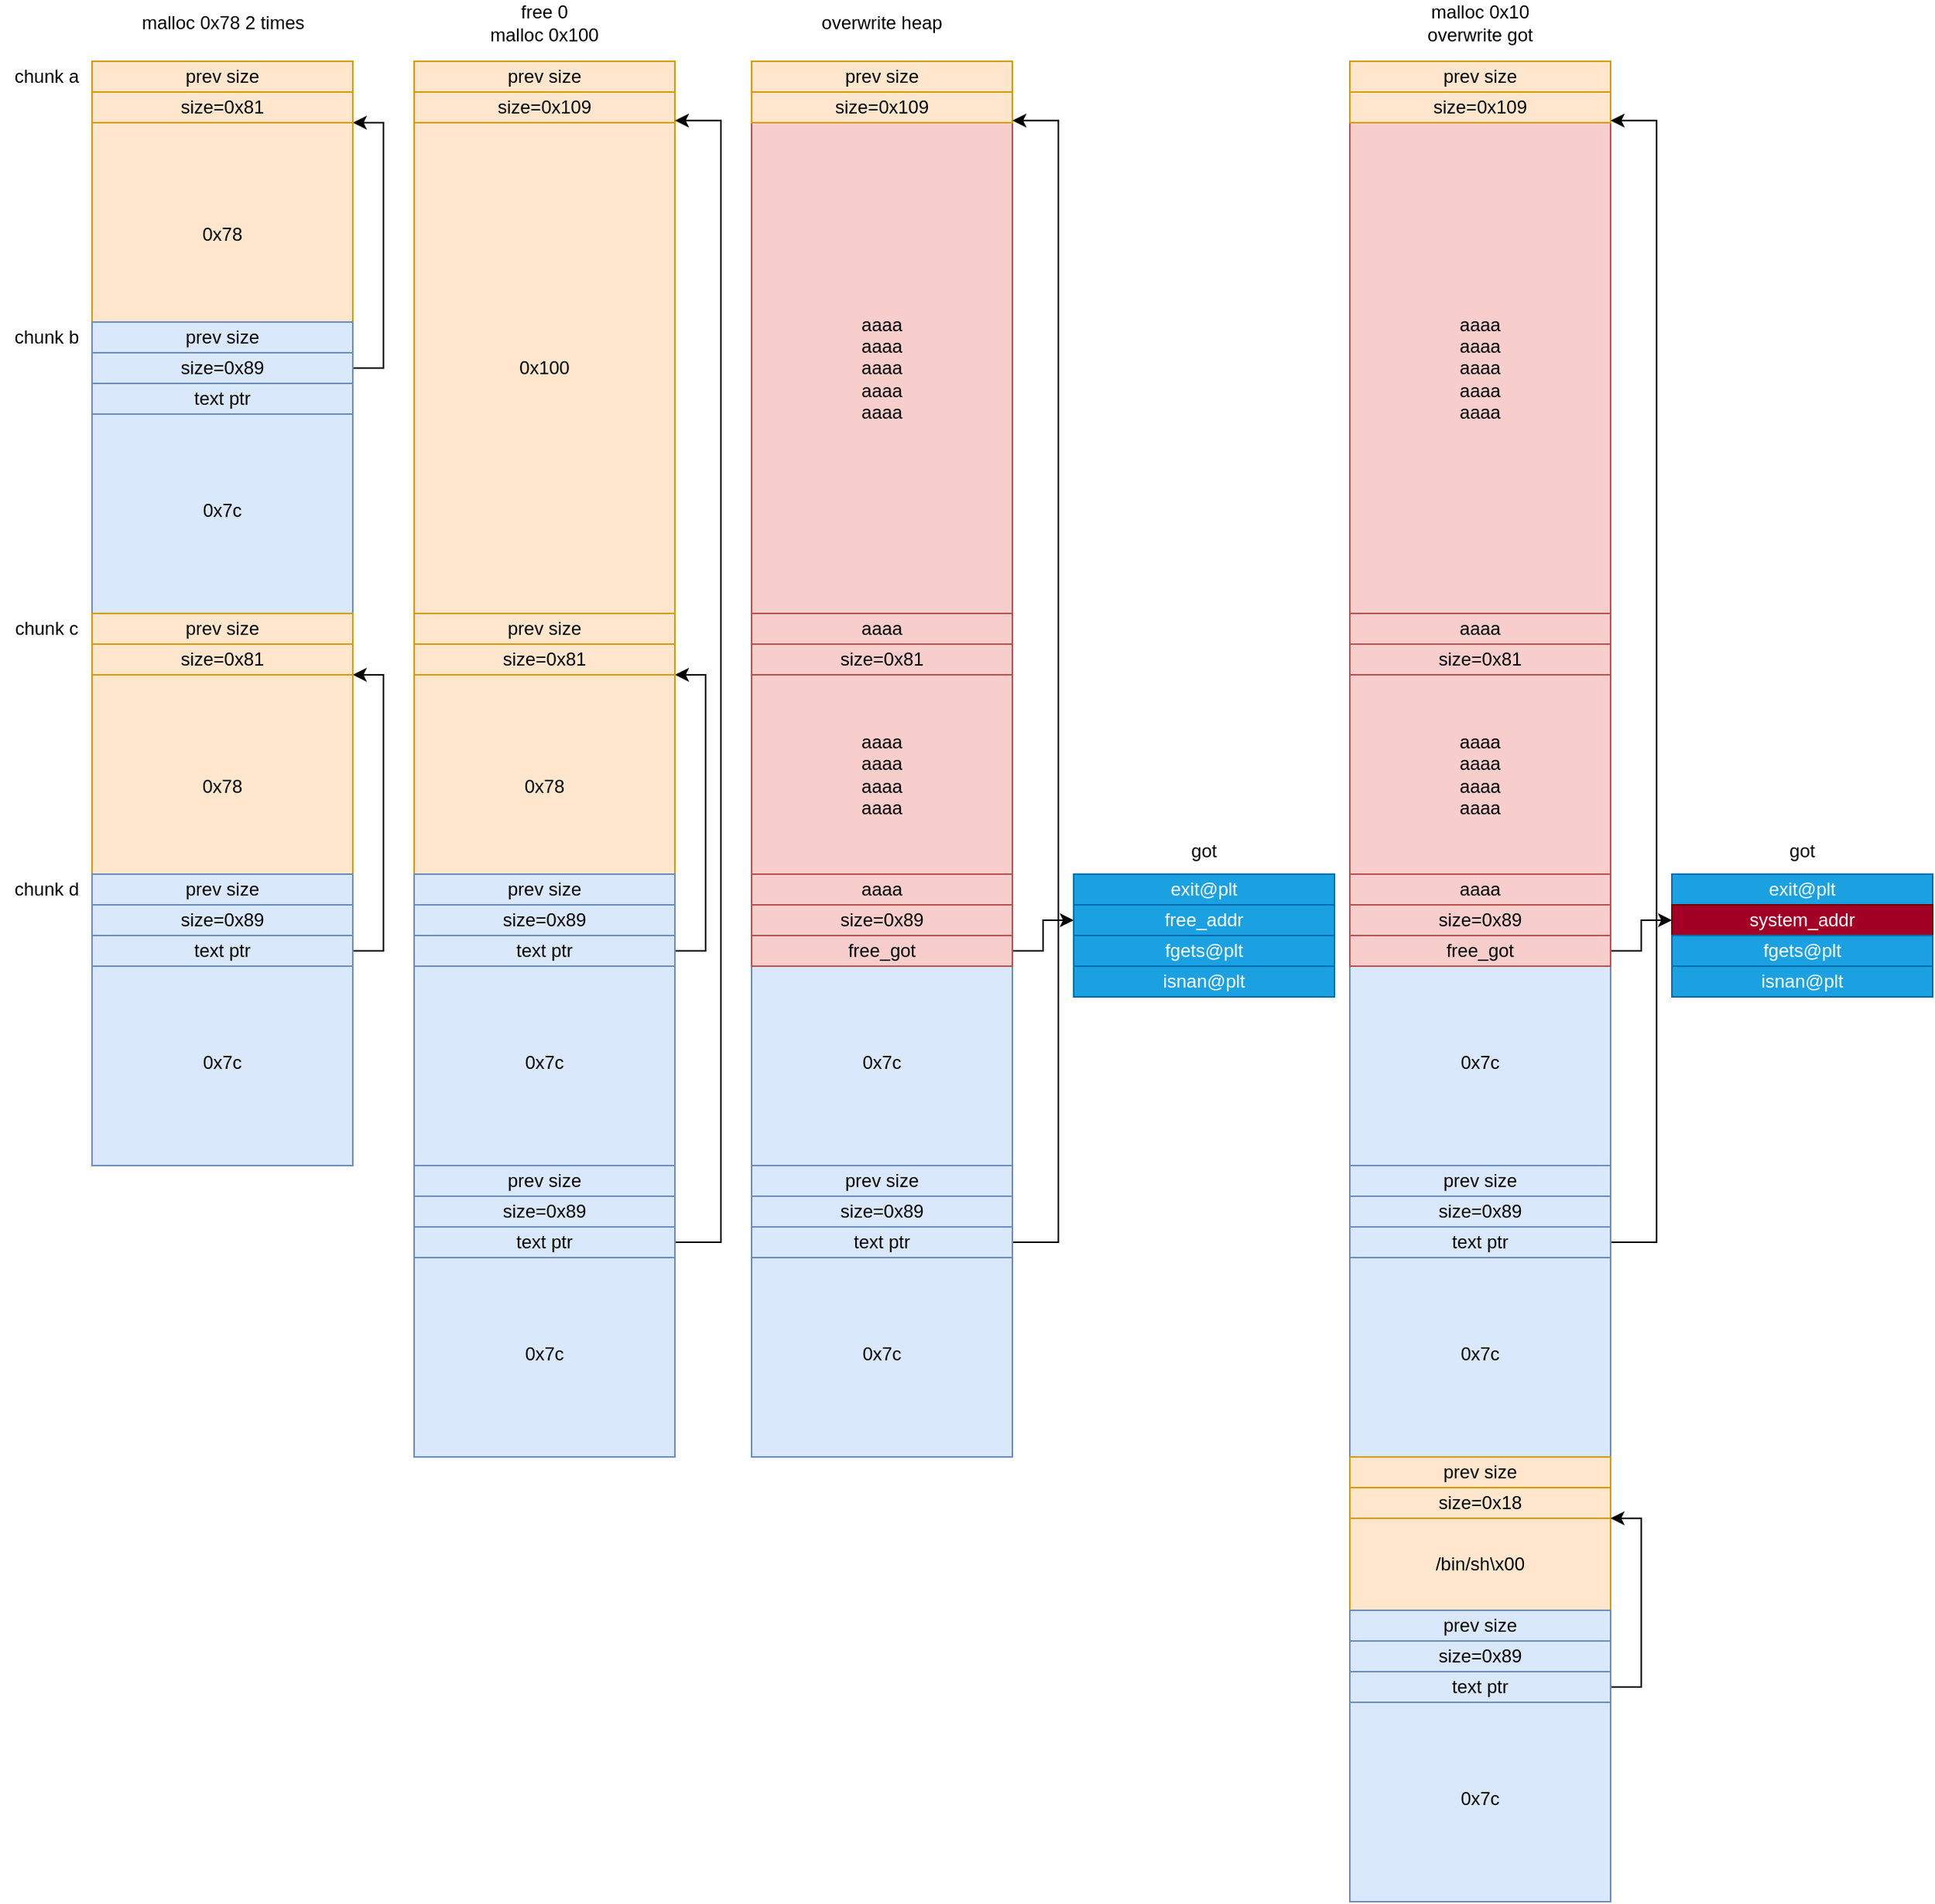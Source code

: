 <mxfile version="17.5.0" type="github">
  <diagram id="5vSy_viqhQwmgGxNUU4j" name="第 1 页">
    <mxGraphModel dx="2313" dy="1592" grid="1" gridSize="10" guides="1" tooltips="1" connect="1" arrows="1" fold="1" page="0" pageScale="1" pageWidth="827" pageHeight="1169" background="none" math="0" shadow="0">
      <root>
        <mxCell id="0" />
        <mxCell id="1" parent="0" />
        <mxCell id="KlACzWgXvU63oRVZ-FLX-139" value="&lt;br&gt;0x7c" style="rounded=0;whiteSpace=wrap;html=1;fillColor=#dae8fc;strokeColor=#6c8ebf;" parent="1" vertex="1">
          <mxGeometry x="-560" y="240" width="170" height="150" as="geometry" />
        </mxCell>
        <mxCell id="KlACzWgXvU63oRVZ-FLX-137" value="&lt;br&gt;0x7c" style="rounded=0;whiteSpace=wrap;html=1;fillColor=#dae8fc;strokeColor=#6c8ebf;" parent="1" vertex="1">
          <mxGeometry x="-560" y="50" width="170" height="150" as="geometry" />
        </mxCell>
        <mxCell id="KlACzWgXvU63oRVZ-FLX-126" value="&lt;br&gt;0x7c" style="rounded=0;whiteSpace=wrap;html=1;fillColor=#dae8fc;strokeColor=#6c8ebf;" parent="1" vertex="1">
          <mxGeometry x="-770" y="50" width="170" height="150" as="geometry" />
        </mxCell>
        <mxCell id="KlACzWgXvU63oRVZ-FLX-5" value="&lt;br&gt;0x78" style="rounded=0;whiteSpace=wrap;html=1;fillColor=#ffe6cc;strokeColor=#d79b00;" parent="1" vertex="1">
          <mxGeometry x="-770" y="-480" width="170" height="130" as="geometry" />
        </mxCell>
        <mxCell id="KlACzWgXvU63oRVZ-FLX-6" value="&lt;br&gt;0x7c" style="rounded=0;whiteSpace=wrap;html=1;fillColor=#dae8fc;strokeColor=#6c8ebf;" parent="1" vertex="1">
          <mxGeometry x="-770" y="-310" width="170" height="150" as="geometry" />
        </mxCell>
        <mxCell id="KlACzWgXvU63oRVZ-FLX-22" style="edgeStyle=orthogonalEdgeStyle;rounded=0;orthogonalLoop=1;jettySize=auto;html=1;exitX=1;exitY=0.5;exitDx=0;exitDy=0;entryX=1;entryY=1;entryDx=0;entryDy=0;" parent="1" edge="1">
          <mxGeometry relative="1" as="geometry">
            <mxPoint x="-670" y="-115" as="sourcePoint" />
            <Array as="points">
              <mxPoint x="-650" y="-115" />
              <mxPoint x="-650" y="-200" />
            </Array>
          </mxGeometry>
        </mxCell>
        <mxCell id="KlACzWgXvU63oRVZ-FLX-23" value="malloc 0x78&amp;nbsp;2 times" style="text;html=1;strokeColor=none;fillColor=none;align=center;verticalAlign=middle;whiteSpace=wrap;rounded=0;" parent="1" vertex="1">
          <mxGeometry x="-747.5" y="-560" width="125" height="30" as="geometry" />
        </mxCell>
        <mxCell id="KlACzWgXvU63oRVZ-FLX-36" value="free 0&lt;br&gt;malloc 0x100" style="text;html=1;strokeColor=none;fillColor=none;align=center;verticalAlign=middle;whiteSpace=wrap;rounded=0;" parent="1" vertex="1">
          <mxGeometry x="-525" y="-560" width="100" height="30" as="geometry" />
        </mxCell>
        <mxCell id="KlACzWgXvU63oRVZ-FLX-42" style="edgeStyle=orthogonalEdgeStyle;rounded=0;orthogonalLoop=1;jettySize=auto;html=1;exitX=1;exitY=0.5;exitDx=0;exitDy=0;" parent="1" source="KlACzWgXvU63oRVZ-FLX-41" edge="1">
          <mxGeometry relative="1" as="geometry">
            <mxPoint x="-599.931" y="-480" as="targetPoint" />
            <Array as="points">
              <mxPoint x="-580" y="-320" />
              <mxPoint x="-580" y="-480" />
            </Array>
          </mxGeometry>
        </mxCell>
        <mxCell id="KlACzWgXvU63oRVZ-FLX-125" value="" style="edgeStyle=orthogonalEdgeStyle;rounded=0;orthogonalLoop=1;jettySize=auto;html=1;" parent="1" source="KlACzWgXvU63oRVZ-FLX-41" edge="1">
          <mxGeometry relative="1" as="geometry">
            <mxPoint x="-685.034" y="-330" as="targetPoint" />
          </mxGeometry>
        </mxCell>
        <mxCell id="KlACzWgXvU63oRVZ-FLX-41" value="text ptr" style="rounded=0;whiteSpace=wrap;html=1;fillColor=#dae8fc;strokeColor=#6c8ebf;" parent="1" vertex="1">
          <mxGeometry x="-770" y="-310" width="170" height="20" as="geometry" />
        </mxCell>
        <mxCell id="KlACzWgXvU63oRVZ-FLX-55" value="&lt;br&gt;0x78" style="rounded=0;whiteSpace=wrap;html=1;fillColor=#ffe6cc;strokeColor=#d79b00;" parent="1" vertex="1">
          <mxGeometry x="-770" y="-120" width="170" height="130" as="geometry" />
        </mxCell>
        <mxCell id="KlACzWgXvU63oRVZ-FLX-134" style="edgeStyle=orthogonalEdgeStyle;rounded=0;orthogonalLoop=1;jettySize=auto;html=1;exitX=1;exitY=0.5;exitDx=0;exitDy=0;entryX=1;entryY=1;entryDx=0;entryDy=0;" parent="1" source="KlACzWgXvU63oRVZ-FLX-62" target="KlACzWgXvU63oRVZ-FLX-113" edge="1">
          <mxGeometry relative="1" as="geometry">
            <Array as="points">
              <mxPoint x="-580" y="60" />
              <mxPoint x="-580" y="-120" />
            </Array>
          </mxGeometry>
        </mxCell>
        <mxCell id="KlACzWgXvU63oRVZ-FLX-62" value="text ptr" style="rounded=0;whiteSpace=wrap;html=1;fillColor=#dae8fc;strokeColor=#6c8ebf;" parent="1" vertex="1">
          <mxGeometry x="-770" y="50" width="170" height="20" as="geometry" />
        </mxCell>
        <mxCell id="KlACzWgXvU63oRVZ-FLX-99" value="0x100" style="rounded=0;whiteSpace=wrap;html=1;fillColor=#ffe6cc;strokeColor=#d79b00;" parent="1" vertex="1">
          <mxGeometry x="-560" y="-480" width="170" height="320" as="geometry" />
        </mxCell>
        <mxCell id="KlACzWgXvU63oRVZ-FLX-110" value="size=0x81" style="rounded=0;whiteSpace=wrap;html=1;fillColor=#ffe6cc;strokeColor=#d79b00;" parent="1" vertex="1">
          <mxGeometry x="-770" y="-500" width="170" height="20" as="geometry" />
        </mxCell>
        <mxCell id="KlACzWgXvU63oRVZ-FLX-111" value="size=0x109" style="rounded=0;whiteSpace=wrap;html=1;fillColor=#ffe6cc;strokeColor=#d79b00;" parent="1" vertex="1">
          <mxGeometry x="-560" y="-500" width="170" height="20" as="geometry" />
        </mxCell>
        <mxCell id="KlACzWgXvU63oRVZ-FLX-112" value="size=0x89" style="rounded=0;whiteSpace=wrap;html=1;fillColor=#dae8fc;strokeColor=#6c8ebf;" parent="1" vertex="1">
          <mxGeometry x="-770" y="-330" width="170" height="20" as="geometry" />
        </mxCell>
        <mxCell id="KlACzWgXvU63oRVZ-FLX-113" value="size=0x81" style="rounded=0;whiteSpace=wrap;html=1;fillColor=#ffe6cc;strokeColor=#d79b00;" parent="1" vertex="1">
          <mxGeometry x="-770" y="-140" width="170" height="20" as="geometry" />
        </mxCell>
        <mxCell id="KlACzWgXvU63oRVZ-FLX-114" value="size=0x89" style="rounded=0;whiteSpace=wrap;html=1;fillColor=#dae8fc;strokeColor=#6c8ebf;" parent="1" vertex="1">
          <mxGeometry x="-770" y="30" width="170" height="20" as="geometry" />
        </mxCell>
        <mxCell id="KlACzWgXvU63oRVZ-FLX-115" value="&lt;br&gt;0x78" style="rounded=0;whiteSpace=wrap;html=1;fillColor=#ffe6cc;strokeColor=#d79b00;" parent="1" vertex="1">
          <mxGeometry x="-560" y="-120" width="170" height="130" as="geometry" />
        </mxCell>
        <mxCell id="KlACzWgXvU63oRVZ-FLX-117" style="edgeStyle=orthogonalEdgeStyle;rounded=0;orthogonalLoop=1;jettySize=auto;html=1;exitX=1;exitY=0.5;exitDx=0;exitDy=0;" parent="1" source="KlACzWgXvU63oRVZ-FLX-118" edge="1">
          <mxGeometry relative="1" as="geometry">
            <mxPoint x="-389.931" y="-120" as="targetPoint" />
            <Array as="points">
              <mxPoint x="-370" y="60" />
              <mxPoint x="-370" y="-120" />
            </Array>
          </mxGeometry>
        </mxCell>
        <mxCell id="KlACzWgXvU63oRVZ-FLX-118" value="text ptr" style="rounded=0;whiteSpace=wrap;html=1;fillColor=#dae8fc;strokeColor=#6c8ebf;" parent="1" vertex="1">
          <mxGeometry x="-560" y="50" width="170" height="20" as="geometry" />
        </mxCell>
        <mxCell id="KlACzWgXvU63oRVZ-FLX-119" value="size=0x81" style="rounded=0;whiteSpace=wrap;html=1;fillColor=#ffe6cc;strokeColor=#d79b00;" parent="1" vertex="1">
          <mxGeometry x="-560" y="-140" width="170" height="20" as="geometry" />
        </mxCell>
        <mxCell id="KlACzWgXvU63oRVZ-FLX-120" value="size=0x89" style="rounded=0;whiteSpace=wrap;html=1;fillColor=#dae8fc;strokeColor=#6c8ebf;" parent="1" vertex="1">
          <mxGeometry x="-560" y="30" width="170" height="20" as="geometry" />
        </mxCell>
        <mxCell id="KlACzWgXvU63oRVZ-FLX-124" style="edgeStyle=orthogonalEdgeStyle;rounded=0;orthogonalLoop=1;jettySize=auto;html=1;exitX=1;exitY=0.5;exitDx=0;exitDy=0;" parent="1" source="KlACzWgXvU63oRVZ-FLX-122" edge="1">
          <mxGeometry relative="1" as="geometry">
            <mxPoint x="-389.931" y="-481.379" as="targetPoint" />
            <Array as="points">
              <mxPoint x="-360" y="250" />
              <mxPoint x="-360" y="-481" />
            </Array>
          </mxGeometry>
        </mxCell>
        <mxCell id="KlACzWgXvU63oRVZ-FLX-122" value="text ptr" style="rounded=0;whiteSpace=wrap;html=1;fillColor=#dae8fc;strokeColor=#6c8ebf;" parent="1" vertex="1">
          <mxGeometry x="-560" y="240" width="170" height="20" as="geometry" />
        </mxCell>
        <mxCell id="KlACzWgXvU63oRVZ-FLX-123" value="size=0x89" style="rounded=0;whiteSpace=wrap;html=1;fillColor=#dae8fc;strokeColor=#6c8ebf;" parent="1" vertex="1">
          <mxGeometry x="-560" y="220" width="170" height="20" as="geometry" />
        </mxCell>
        <mxCell id="KlACzWgXvU63oRVZ-FLX-129" value="prev size" style="rounded=0;whiteSpace=wrap;html=1;fillColor=#ffe6cc;strokeColor=#d79b00;" parent="1" vertex="1">
          <mxGeometry x="-770" y="-520" width="170" height="20" as="geometry" />
        </mxCell>
        <mxCell id="KlACzWgXvU63oRVZ-FLX-130" value="prev size" style="rounded=0;whiteSpace=wrap;html=1;fillColor=#ffe6cc;strokeColor=#d79b00;" parent="1" vertex="1">
          <mxGeometry x="-560" y="-520" width="170" height="20" as="geometry" />
        </mxCell>
        <mxCell id="KlACzWgXvU63oRVZ-FLX-131" value="prev size" style="rounded=0;whiteSpace=wrap;html=1;fillColor=#dae8fc;strokeColor=#6c8ebf;" parent="1" vertex="1">
          <mxGeometry x="-770" y="10" width="170" height="20" as="geometry" />
        </mxCell>
        <mxCell id="KlACzWgXvU63oRVZ-FLX-132" value="prev size" style="rounded=0;whiteSpace=wrap;html=1;fillColor=#ffe6cc;strokeColor=#d79b00;" parent="1" vertex="1">
          <mxGeometry x="-770" y="-160" width="170" height="20" as="geometry" />
        </mxCell>
        <mxCell id="KlACzWgXvU63oRVZ-FLX-133" value="prev size" style="rounded=0;whiteSpace=wrap;html=1;fillColor=#dae8fc;strokeColor=#6c8ebf;" parent="1" vertex="1">
          <mxGeometry x="-770" y="-350" width="170" height="20" as="geometry" />
        </mxCell>
        <mxCell id="KlACzWgXvU63oRVZ-FLX-135" value="prev size" style="rounded=0;whiteSpace=wrap;html=1;fillColor=#ffe6cc;strokeColor=#d79b00;" parent="1" vertex="1">
          <mxGeometry x="-560" y="-160" width="170" height="20" as="geometry" />
        </mxCell>
        <mxCell id="KlACzWgXvU63oRVZ-FLX-136" value="prev size" style="rounded=0;whiteSpace=wrap;html=1;fillColor=#dae8fc;strokeColor=#6c8ebf;" parent="1" vertex="1">
          <mxGeometry x="-560" y="10" width="170" height="20" as="geometry" />
        </mxCell>
        <mxCell id="KlACzWgXvU63oRVZ-FLX-138" value="prev size" style="rounded=0;whiteSpace=wrap;html=1;fillColor=#dae8fc;strokeColor=#6c8ebf;" parent="1" vertex="1">
          <mxGeometry x="-560" y="200" width="170" height="20" as="geometry" />
        </mxCell>
        <mxCell id="IJJfp0kbp8Mhhzy3gPlZ-1" value="&lt;br&gt;0x7c" style="rounded=0;whiteSpace=wrap;html=1;fillColor=#dae8fc;strokeColor=#6c8ebf;" vertex="1" parent="1">
          <mxGeometry x="-340" y="240" width="170" height="150" as="geometry" />
        </mxCell>
        <mxCell id="IJJfp0kbp8Mhhzy3gPlZ-2" value="&lt;br&gt;0x7c" style="rounded=0;whiteSpace=wrap;html=1;fillColor=#dae8fc;strokeColor=#6c8ebf;" vertex="1" parent="1">
          <mxGeometry x="-340" y="50" width="170" height="150" as="geometry" />
        </mxCell>
        <mxCell id="IJJfp0kbp8Mhhzy3gPlZ-3" value="overwrite heap" style="text;html=1;strokeColor=none;fillColor=none;align=center;verticalAlign=middle;whiteSpace=wrap;rounded=0;" vertex="1" parent="1">
          <mxGeometry x="-305" y="-560" width="100" height="30" as="geometry" />
        </mxCell>
        <mxCell id="IJJfp0kbp8Mhhzy3gPlZ-4" value="aaaa&lt;br&gt;aaaa&lt;br&gt;aaaa&lt;br&gt;aaaa&lt;br&gt;aaaa" style="rounded=0;whiteSpace=wrap;html=1;fillColor=#f8cecc;strokeColor=#b85450;" vertex="1" parent="1">
          <mxGeometry x="-340" y="-480" width="170" height="320" as="geometry" />
        </mxCell>
        <mxCell id="IJJfp0kbp8Mhhzy3gPlZ-5" value="size=0x109" style="rounded=0;whiteSpace=wrap;html=1;fillColor=#ffe6cc;strokeColor=#d79b00;" vertex="1" parent="1">
          <mxGeometry x="-340" y="-500" width="170" height="20" as="geometry" />
        </mxCell>
        <mxCell id="IJJfp0kbp8Mhhzy3gPlZ-6" value="aaaa&lt;br&gt;aaaa&lt;br&gt;aaaa&lt;br&gt;aaaa" style="rounded=0;whiteSpace=wrap;html=1;fillColor=#f8cecc;strokeColor=#b85450;" vertex="1" parent="1">
          <mxGeometry x="-340" y="-120" width="170" height="130" as="geometry" />
        </mxCell>
        <mxCell id="IJJfp0kbp8Mhhzy3gPlZ-27" style="edgeStyle=orthogonalEdgeStyle;rounded=0;orthogonalLoop=1;jettySize=auto;html=1;exitX=1;exitY=0.5;exitDx=0;exitDy=0;entryX=0;entryY=0.5;entryDx=0;entryDy=0;" edge="1" parent="1" source="IJJfp0kbp8Mhhzy3gPlZ-8" target="IJJfp0kbp8Mhhzy3gPlZ-23">
          <mxGeometry relative="1" as="geometry">
            <Array as="points">
              <mxPoint x="-150" y="60" />
              <mxPoint x="-150" y="40" />
            </Array>
          </mxGeometry>
        </mxCell>
        <mxCell id="IJJfp0kbp8Mhhzy3gPlZ-8" value="free_got" style="rounded=0;whiteSpace=wrap;html=1;fillColor=#f8cecc;strokeColor=#b85450;" vertex="1" parent="1">
          <mxGeometry x="-340" y="50" width="170" height="20" as="geometry" />
        </mxCell>
        <mxCell id="IJJfp0kbp8Mhhzy3gPlZ-9" value="size=0x81" style="rounded=0;whiteSpace=wrap;html=1;fillColor=#f8cecc;strokeColor=#b85450;" vertex="1" parent="1">
          <mxGeometry x="-340" y="-140" width="170" height="20" as="geometry" />
        </mxCell>
        <mxCell id="IJJfp0kbp8Mhhzy3gPlZ-10" value="size=0x89" style="rounded=0;whiteSpace=wrap;html=1;fillColor=#f8cecc;strokeColor=#b85450;" vertex="1" parent="1">
          <mxGeometry x="-340" y="30" width="170" height="20" as="geometry" />
        </mxCell>
        <mxCell id="IJJfp0kbp8Mhhzy3gPlZ-11" style="edgeStyle=orthogonalEdgeStyle;rounded=0;orthogonalLoop=1;jettySize=auto;html=1;exitX=1;exitY=0.5;exitDx=0;exitDy=0;" edge="1" parent="1" source="IJJfp0kbp8Mhhzy3gPlZ-12">
          <mxGeometry relative="1" as="geometry">
            <mxPoint x="-169.931" y="-481.379" as="targetPoint" />
            <Array as="points">
              <mxPoint x="-140" y="250" />
              <mxPoint x="-140" y="-481" />
            </Array>
          </mxGeometry>
        </mxCell>
        <mxCell id="IJJfp0kbp8Mhhzy3gPlZ-12" value="text ptr" style="rounded=0;whiteSpace=wrap;html=1;fillColor=#dae8fc;strokeColor=#6c8ebf;" vertex="1" parent="1">
          <mxGeometry x="-340" y="240" width="170" height="20" as="geometry" />
        </mxCell>
        <mxCell id="IJJfp0kbp8Mhhzy3gPlZ-13" value="size=0x89" style="rounded=0;whiteSpace=wrap;html=1;fillColor=#dae8fc;strokeColor=#6c8ebf;" vertex="1" parent="1">
          <mxGeometry x="-340" y="220" width="170" height="20" as="geometry" />
        </mxCell>
        <mxCell id="IJJfp0kbp8Mhhzy3gPlZ-14" value="prev size" style="rounded=0;whiteSpace=wrap;html=1;fillColor=#ffe6cc;strokeColor=#d79b00;" vertex="1" parent="1">
          <mxGeometry x="-340" y="-520" width="170" height="20" as="geometry" />
        </mxCell>
        <mxCell id="IJJfp0kbp8Mhhzy3gPlZ-15" value="aaaa" style="rounded=0;whiteSpace=wrap;html=1;fillColor=#f8cecc;strokeColor=#b85450;" vertex="1" parent="1">
          <mxGeometry x="-340" y="-160" width="170" height="20" as="geometry" />
        </mxCell>
        <mxCell id="IJJfp0kbp8Mhhzy3gPlZ-16" value="aaaa" style="rounded=0;whiteSpace=wrap;html=1;fillColor=#f8cecc;strokeColor=#b85450;" vertex="1" parent="1">
          <mxGeometry x="-340" y="10" width="170" height="20" as="geometry" />
        </mxCell>
        <mxCell id="IJJfp0kbp8Mhhzy3gPlZ-17" value="prev size" style="rounded=0;whiteSpace=wrap;html=1;fillColor=#dae8fc;strokeColor=#6c8ebf;" vertex="1" parent="1">
          <mxGeometry x="-340" y="200" width="170" height="20" as="geometry" />
        </mxCell>
        <mxCell id="IJJfp0kbp8Mhhzy3gPlZ-18" value="chunk a" style="text;html=1;align=center;verticalAlign=middle;resizable=0;points=[];autosize=1;strokeColor=none;fillColor=none;" vertex="1" parent="1">
          <mxGeometry x="-830" y="-520" width="60" height="20" as="geometry" />
        </mxCell>
        <mxCell id="IJJfp0kbp8Mhhzy3gPlZ-19" value="chunk b" style="text;html=1;align=center;verticalAlign=middle;resizable=0;points=[];autosize=1;strokeColor=none;fillColor=none;" vertex="1" parent="1">
          <mxGeometry x="-830" y="-350" width="60" height="20" as="geometry" />
        </mxCell>
        <mxCell id="IJJfp0kbp8Mhhzy3gPlZ-20" value="chunk c" style="text;html=1;align=center;verticalAlign=middle;resizable=0;points=[];autosize=1;strokeColor=none;fillColor=none;" vertex="1" parent="1">
          <mxGeometry x="-830" y="-160" width="60" height="20" as="geometry" />
        </mxCell>
        <mxCell id="IJJfp0kbp8Mhhzy3gPlZ-21" value="chunk d" style="text;html=1;align=center;verticalAlign=middle;resizable=0;points=[];autosize=1;strokeColor=none;fillColor=none;" vertex="1" parent="1">
          <mxGeometry x="-830" y="10" width="60" height="20" as="geometry" />
        </mxCell>
        <mxCell id="IJJfp0kbp8Mhhzy3gPlZ-22" value="exit@plt" style="rounded=0;whiteSpace=wrap;html=1;fillColor=#1ba1e2;strokeColor=#006EAF;fontColor=#ffffff;" vertex="1" parent="1">
          <mxGeometry x="-130" y="10" width="170" height="20" as="geometry" />
        </mxCell>
        <mxCell id="IJJfp0kbp8Mhhzy3gPlZ-23" value="free_addr" style="rounded=0;whiteSpace=wrap;html=1;fillColor=#1ba1e2;strokeColor=#006EAF;fontColor=#ffffff;" vertex="1" parent="1">
          <mxGeometry x="-130" y="30" width="170" height="20" as="geometry" />
        </mxCell>
        <mxCell id="IJJfp0kbp8Mhhzy3gPlZ-24" value="fgets@plt" style="rounded=0;whiteSpace=wrap;html=1;fillColor=#1ba1e2;strokeColor=#006EAF;fontColor=#ffffff;" vertex="1" parent="1">
          <mxGeometry x="-130" y="50" width="170" height="20" as="geometry" />
        </mxCell>
        <mxCell id="IJJfp0kbp8Mhhzy3gPlZ-25" value="isnan@plt" style="rounded=0;whiteSpace=wrap;html=1;fillColor=#1ba1e2;strokeColor=#006EAF;fontColor=#ffffff;" vertex="1" parent="1">
          <mxGeometry x="-130" y="70" width="170" height="20" as="geometry" />
        </mxCell>
        <mxCell id="IJJfp0kbp8Mhhzy3gPlZ-28" value="&lt;br&gt;0x7c" style="rounded=0;whiteSpace=wrap;html=1;fillColor=#dae8fc;strokeColor=#6c8ebf;" vertex="1" parent="1">
          <mxGeometry x="50" y="240" width="170" height="150" as="geometry" />
        </mxCell>
        <mxCell id="IJJfp0kbp8Mhhzy3gPlZ-29" value="&lt;br&gt;0x7c" style="rounded=0;whiteSpace=wrap;html=1;fillColor=#dae8fc;strokeColor=#6c8ebf;" vertex="1" parent="1">
          <mxGeometry x="50" y="50" width="170" height="150" as="geometry" />
        </mxCell>
        <mxCell id="IJJfp0kbp8Mhhzy3gPlZ-30" value="malloc 0x10&lt;br&gt;overwrite got" style="text;html=1;strokeColor=none;fillColor=none;align=center;verticalAlign=middle;whiteSpace=wrap;rounded=0;" vertex="1" parent="1">
          <mxGeometry x="85" y="-560" width="100" height="30" as="geometry" />
        </mxCell>
        <mxCell id="IJJfp0kbp8Mhhzy3gPlZ-31" value="aaaa&lt;br&gt;aaaa&lt;br&gt;aaaa&lt;br&gt;aaaa&lt;br&gt;aaaa" style="rounded=0;whiteSpace=wrap;html=1;fillColor=#f8cecc;strokeColor=#b85450;" vertex="1" parent="1">
          <mxGeometry x="50" y="-480" width="170" height="320" as="geometry" />
        </mxCell>
        <mxCell id="IJJfp0kbp8Mhhzy3gPlZ-32" value="size=0x109" style="rounded=0;whiteSpace=wrap;html=1;fillColor=#ffe6cc;strokeColor=#d79b00;" vertex="1" parent="1">
          <mxGeometry x="50" y="-500" width="170" height="20" as="geometry" />
        </mxCell>
        <mxCell id="IJJfp0kbp8Mhhzy3gPlZ-33" value="aaaa&lt;br&gt;aaaa&lt;br&gt;aaaa&lt;br&gt;aaaa" style="rounded=0;whiteSpace=wrap;html=1;fillColor=#f8cecc;strokeColor=#b85450;" vertex="1" parent="1">
          <mxGeometry x="50" y="-120" width="170" height="130" as="geometry" />
        </mxCell>
        <mxCell id="IJJfp0kbp8Mhhzy3gPlZ-34" style="edgeStyle=orthogonalEdgeStyle;rounded=0;orthogonalLoop=1;jettySize=auto;html=1;exitX=1;exitY=0.5;exitDx=0;exitDy=0;entryX=0;entryY=0.5;entryDx=0;entryDy=0;" edge="1" parent="1" source="IJJfp0kbp8Mhhzy3gPlZ-35" target="IJJfp0kbp8Mhhzy3gPlZ-46">
          <mxGeometry relative="1" as="geometry">
            <Array as="points">
              <mxPoint x="240" y="60" />
              <mxPoint x="240" y="40" />
            </Array>
          </mxGeometry>
        </mxCell>
        <mxCell id="IJJfp0kbp8Mhhzy3gPlZ-35" value="free_got" style="rounded=0;whiteSpace=wrap;html=1;fillColor=#f8cecc;strokeColor=#b85450;" vertex="1" parent="1">
          <mxGeometry x="50" y="50" width="170" height="20" as="geometry" />
        </mxCell>
        <mxCell id="IJJfp0kbp8Mhhzy3gPlZ-36" value="size=0x81" style="rounded=0;whiteSpace=wrap;html=1;fillColor=#f8cecc;strokeColor=#b85450;" vertex="1" parent="1">
          <mxGeometry x="50" y="-140" width="170" height="20" as="geometry" />
        </mxCell>
        <mxCell id="IJJfp0kbp8Mhhzy3gPlZ-37" value="size=0x89" style="rounded=0;whiteSpace=wrap;html=1;fillColor=#f8cecc;strokeColor=#b85450;" vertex="1" parent="1">
          <mxGeometry x="50" y="30" width="170" height="20" as="geometry" />
        </mxCell>
        <mxCell id="IJJfp0kbp8Mhhzy3gPlZ-38" style="edgeStyle=orthogonalEdgeStyle;rounded=0;orthogonalLoop=1;jettySize=auto;html=1;exitX=1;exitY=0.5;exitDx=0;exitDy=0;" edge="1" parent="1" source="IJJfp0kbp8Mhhzy3gPlZ-39">
          <mxGeometry relative="1" as="geometry">
            <mxPoint x="220.069" y="-481.379" as="targetPoint" />
            <Array as="points">
              <mxPoint x="250" y="250" />
              <mxPoint x="250" y="-481" />
            </Array>
          </mxGeometry>
        </mxCell>
        <mxCell id="IJJfp0kbp8Mhhzy3gPlZ-39" value="text ptr" style="rounded=0;whiteSpace=wrap;html=1;fillColor=#dae8fc;strokeColor=#6c8ebf;" vertex="1" parent="1">
          <mxGeometry x="50" y="240" width="170" height="20" as="geometry" />
        </mxCell>
        <mxCell id="IJJfp0kbp8Mhhzy3gPlZ-40" value="size=0x89" style="rounded=0;whiteSpace=wrap;html=1;fillColor=#dae8fc;strokeColor=#6c8ebf;" vertex="1" parent="1">
          <mxGeometry x="50" y="220" width="170" height="20" as="geometry" />
        </mxCell>
        <mxCell id="IJJfp0kbp8Mhhzy3gPlZ-41" value="prev size" style="rounded=0;whiteSpace=wrap;html=1;fillColor=#ffe6cc;strokeColor=#d79b00;" vertex="1" parent="1">
          <mxGeometry x="50" y="-520" width="170" height="20" as="geometry" />
        </mxCell>
        <mxCell id="IJJfp0kbp8Mhhzy3gPlZ-42" value="aaaa" style="rounded=0;whiteSpace=wrap;html=1;fillColor=#f8cecc;strokeColor=#b85450;" vertex="1" parent="1">
          <mxGeometry x="50" y="-160" width="170" height="20" as="geometry" />
        </mxCell>
        <mxCell id="IJJfp0kbp8Mhhzy3gPlZ-43" value="aaaa" style="rounded=0;whiteSpace=wrap;html=1;fillColor=#f8cecc;strokeColor=#b85450;" vertex="1" parent="1">
          <mxGeometry x="50" y="10" width="170" height="20" as="geometry" />
        </mxCell>
        <mxCell id="IJJfp0kbp8Mhhzy3gPlZ-44" value="prev size" style="rounded=0;whiteSpace=wrap;html=1;fillColor=#dae8fc;strokeColor=#6c8ebf;" vertex="1" parent="1">
          <mxGeometry x="50" y="200" width="170" height="20" as="geometry" />
        </mxCell>
        <mxCell id="IJJfp0kbp8Mhhzy3gPlZ-45" value="exit@plt" style="rounded=0;whiteSpace=wrap;html=1;fillColor=#1ba1e2;strokeColor=#006EAF;fontColor=#ffffff;" vertex="1" parent="1">
          <mxGeometry x="260" y="10" width="170" height="20" as="geometry" />
        </mxCell>
        <mxCell id="IJJfp0kbp8Mhhzy3gPlZ-46" value="system_addr" style="rounded=0;whiteSpace=wrap;html=1;fillColor=#a20025;strokeColor=#6F0000;fontColor=#ffffff;" vertex="1" parent="1">
          <mxGeometry x="260" y="30" width="170" height="20" as="geometry" />
        </mxCell>
        <mxCell id="IJJfp0kbp8Mhhzy3gPlZ-47" value="fgets@plt" style="rounded=0;whiteSpace=wrap;html=1;fillColor=#1ba1e2;strokeColor=#006EAF;fontColor=#ffffff;" vertex="1" parent="1">
          <mxGeometry x="260" y="50" width="170" height="20" as="geometry" />
        </mxCell>
        <mxCell id="IJJfp0kbp8Mhhzy3gPlZ-48" value="isnan@plt" style="rounded=0;whiteSpace=wrap;html=1;fillColor=#1ba1e2;strokeColor=#006EAF;fontColor=#ffffff;" vertex="1" parent="1">
          <mxGeometry x="260" y="70" width="170" height="20" as="geometry" />
        </mxCell>
        <mxCell id="IJJfp0kbp8Mhhzy3gPlZ-49" value="/bin/sh\x00" style="rounded=0;whiteSpace=wrap;html=1;fillColor=#ffe6cc;strokeColor=#d79b00;" vertex="1" parent="1">
          <mxGeometry x="50" y="430" width="170" height="60" as="geometry" />
        </mxCell>
        <mxCell id="IJJfp0kbp8Mhhzy3gPlZ-51" value="size=0x18" style="rounded=0;whiteSpace=wrap;html=1;fillColor=#ffe6cc;strokeColor=#d79b00;" vertex="1" parent="1">
          <mxGeometry x="50" y="410" width="170" height="20" as="geometry" />
        </mxCell>
        <mxCell id="IJJfp0kbp8Mhhzy3gPlZ-52" value="prev size" style="rounded=0;whiteSpace=wrap;html=1;fillColor=#ffe6cc;strokeColor=#d79b00;" vertex="1" parent="1">
          <mxGeometry x="50" y="390" width="170" height="20" as="geometry" />
        </mxCell>
        <mxCell id="IJJfp0kbp8Mhhzy3gPlZ-53" value="&lt;br&gt;0x7c" style="rounded=0;whiteSpace=wrap;html=1;fillColor=#dae8fc;strokeColor=#6c8ebf;" vertex="1" parent="1">
          <mxGeometry x="50" y="530" width="170" height="150" as="geometry" />
        </mxCell>
        <mxCell id="IJJfp0kbp8Mhhzy3gPlZ-57" style="edgeStyle=orthogonalEdgeStyle;rounded=0;orthogonalLoop=1;jettySize=auto;html=1;exitX=1;exitY=0.5;exitDx=0;exitDy=0;entryX=1;entryY=1;entryDx=0;entryDy=0;" edge="1" parent="1" source="IJJfp0kbp8Mhhzy3gPlZ-54" target="IJJfp0kbp8Mhhzy3gPlZ-51">
          <mxGeometry relative="1" as="geometry">
            <Array as="points">
              <mxPoint x="240" y="540" />
              <mxPoint x="240" y="430" />
            </Array>
          </mxGeometry>
        </mxCell>
        <mxCell id="IJJfp0kbp8Mhhzy3gPlZ-54" value="text ptr" style="rounded=0;whiteSpace=wrap;html=1;fillColor=#dae8fc;strokeColor=#6c8ebf;" vertex="1" parent="1">
          <mxGeometry x="50" y="530" width="170" height="20" as="geometry" />
        </mxCell>
        <mxCell id="IJJfp0kbp8Mhhzy3gPlZ-55" value="size=0x89" style="rounded=0;whiteSpace=wrap;html=1;fillColor=#dae8fc;strokeColor=#6c8ebf;" vertex="1" parent="1">
          <mxGeometry x="50" y="510" width="170" height="20" as="geometry" />
        </mxCell>
        <mxCell id="IJJfp0kbp8Mhhzy3gPlZ-56" value="prev size" style="rounded=0;whiteSpace=wrap;html=1;fillColor=#dae8fc;strokeColor=#6c8ebf;" vertex="1" parent="1">
          <mxGeometry x="50" y="490" width="170" height="20" as="geometry" />
        </mxCell>
        <mxCell id="IJJfp0kbp8Mhhzy3gPlZ-58" value="got" style="text;html=1;strokeColor=none;fillColor=none;align=center;verticalAlign=middle;whiteSpace=wrap;rounded=0;" vertex="1" parent="1">
          <mxGeometry x="-75" y="-20" width="60" height="30" as="geometry" />
        </mxCell>
        <mxCell id="IJJfp0kbp8Mhhzy3gPlZ-59" value="got" style="text;html=1;strokeColor=none;fillColor=none;align=center;verticalAlign=middle;whiteSpace=wrap;rounded=0;" vertex="1" parent="1">
          <mxGeometry x="315" y="-20" width="60" height="30" as="geometry" />
        </mxCell>
      </root>
    </mxGraphModel>
  </diagram>
</mxfile>
